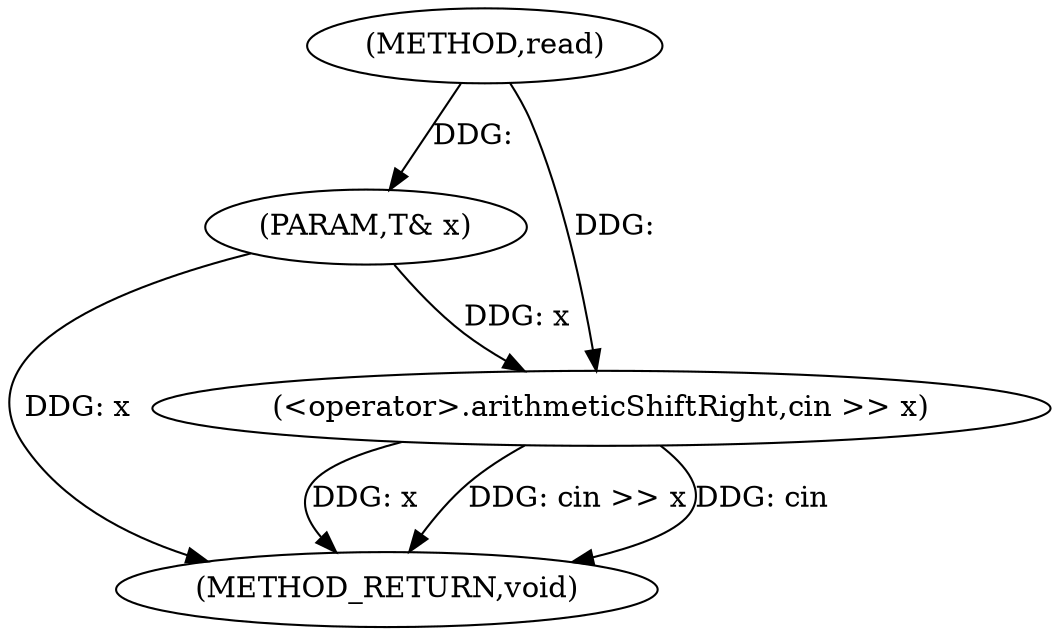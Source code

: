 digraph "read" {  
"1000145" [label = "(METHOD,read)" ]
"1000151" [label = "(METHOD_RETURN,void)" ]
"1000146" [label = "(PARAM,T& x)" ]
"1000148" [label = "(<operator>.arithmeticShiftRight,cin >> x)" ]
  "1000146" -> "1000151"  [ label = "DDG: x"] 
  "1000148" -> "1000151"  [ label = "DDG: x"] 
  "1000148" -> "1000151"  [ label = "DDG: cin >> x"] 
  "1000148" -> "1000151"  [ label = "DDG: cin"] 
  "1000145" -> "1000146"  [ label = "DDG: "] 
  "1000145" -> "1000148"  [ label = "DDG: "] 
  "1000146" -> "1000148"  [ label = "DDG: x"] 
}
